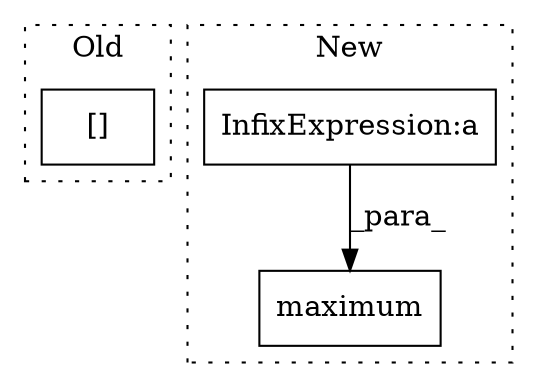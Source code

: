 digraph G {
subgraph cluster0 {
1 [label="[]" a="2" s="3261,3272" l="10,1" shape="box"];
label = "Old";
style="dotted";
}
subgraph cluster1 {
2 [label="maximum" a="32" s="3540,3571" l="8,1" shape="box"];
3 [label="InfixExpression:a" a="27" s="3553" l="3" shape="box"];
label = "New";
style="dotted";
}
3 -> 2 [label="_para_"];
}